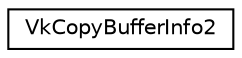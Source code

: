 digraph "Graphical Class Hierarchy"
{
 // LATEX_PDF_SIZE
  edge [fontname="Helvetica",fontsize="10",labelfontname="Helvetica",labelfontsize="10"];
  node [fontname="Helvetica",fontsize="10",shape=record];
  rankdir="LR";
  Node0 [label="VkCopyBufferInfo2",height=0.2,width=0.4,color="black", fillcolor="white", style="filled",URL="$structVkCopyBufferInfo2.html",tooltip=" "];
}
